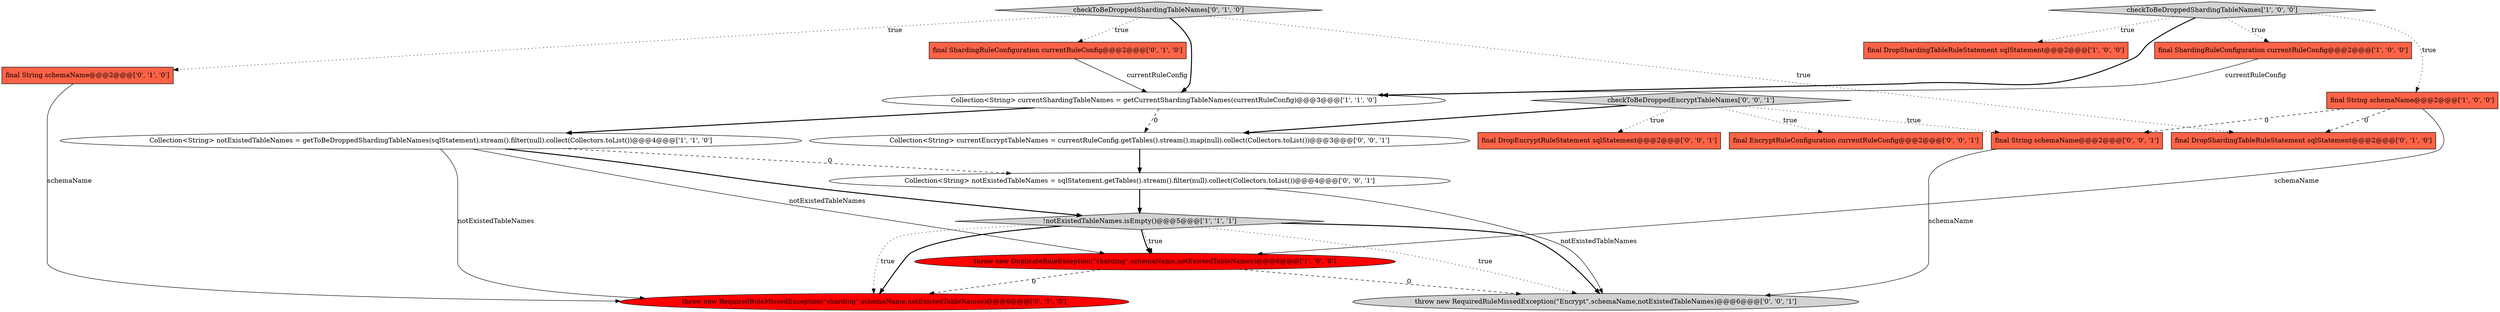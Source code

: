 digraph {
12 [style = filled, label = "throw new RequiredRuleMissedException(\"sharding\",schemaName,notExistedTableNames)@@@6@@@['0', '1', '0']", fillcolor = red, shape = ellipse image = "AAA1AAABBB2BBB"];
2 [style = filled, label = "final ShardingRuleConfiguration currentRuleConfig@@@2@@@['1', '0', '0']", fillcolor = tomato, shape = box image = "AAA0AAABBB1BBB"];
15 [style = filled, label = "final DropEncryptRuleStatement sqlStatement@@@2@@@['0', '0', '1']", fillcolor = tomato, shape = box image = "AAA0AAABBB3BBB"];
1 [style = filled, label = "final DropShardingTableRuleStatement sqlStatement@@@2@@@['1', '0', '0']", fillcolor = tomato, shape = box image = "AAA0AAABBB1BBB"];
19 [style = filled, label = "throw new RequiredRuleMissedException(\"Encrypt\",schemaName,notExistedTableNames)@@@6@@@['0', '0', '1']", fillcolor = lightgray, shape = ellipse image = "AAA0AAABBB3BBB"];
0 [style = filled, label = "Collection<String> currentShardingTableNames = getCurrentShardingTableNames(currentRuleConfig)@@@3@@@['1', '1', '0']", fillcolor = white, shape = ellipse image = "AAA0AAABBB1BBB"];
6 [style = filled, label = "!notExistedTableNames.isEmpty()@@@5@@@['1', '1', '1']", fillcolor = lightgray, shape = diamond image = "AAA0AAABBB1BBB"];
9 [style = filled, label = "final String schemaName@@@2@@@['0', '1', '0']", fillcolor = tomato, shape = box image = "AAA0AAABBB2BBB"];
18 [style = filled, label = "Collection<String> currentEncryptTableNames = currentRuleConfig.getTables().stream().map(null).collect(Collectors.toList())@@@3@@@['0', '0', '1']", fillcolor = white, shape = ellipse image = "AAA0AAABBB3BBB"];
14 [style = filled, label = "Collection<String> notExistedTableNames = sqlStatement.getTables().stream().filter(null).collect(Collectors.toList())@@@4@@@['0', '0', '1']", fillcolor = white, shape = ellipse image = "AAA0AAABBB3BBB"];
16 [style = filled, label = "checkToBeDroppedEncryptTableNames['0', '0', '1']", fillcolor = lightgray, shape = diamond image = "AAA0AAABBB3BBB"];
5 [style = filled, label = "Collection<String> notExistedTableNames = getToBeDroppedShardingTableNames(sqlStatement).stream().filter(null).collect(Collectors.toList())@@@4@@@['1', '1', '0']", fillcolor = white, shape = ellipse image = "AAA0AAABBB1BBB"];
8 [style = filled, label = "final ShardingRuleConfiguration currentRuleConfig@@@2@@@['0', '1', '0']", fillcolor = tomato, shape = box image = "AAA0AAABBB2BBB"];
13 [style = filled, label = "final EncryptRuleConfiguration currentRuleConfig@@@2@@@['0', '0', '1']", fillcolor = tomato, shape = box image = "AAA0AAABBB3BBB"];
7 [style = filled, label = "throw new DuplicateRuleException(\"sharding\",schemaName,notExistedTableNames)@@@6@@@['1', '0', '0']", fillcolor = red, shape = ellipse image = "AAA1AAABBB1BBB"];
11 [style = filled, label = "final DropShardingTableRuleStatement sqlStatement@@@2@@@['0', '1', '0']", fillcolor = tomato, shape = box image = "AAA1AAABBB2BBB"];
17 [style = filled, label = "final String schemaName@@@2@@@['0', '0', '1']", fillcolor = tomato, shape = box image = "AAA0AAABBB3BBB"];
3 [style = filled, label = "final String schemaName@@@2@@@['1', '0', '0']", fillcolor = tomato, shape = box image = "AAA1AAABBB1BBB"];
4 [style = filled, label = "checkToBeDroppedShardingTableNames['1', '0', '0']", fillcolor = lightgray, shape = diamond image = "AAA0AAABBB1BBB"];
10 [style = filled, label = "checkToBeDroppedShardingTableNames['0', '1', '0']", fillcolor = lightgray, shape = diamond image = "AAA0AAABBB2BBB"];
9->12 [style = solid, label="schemaName"];
8->0 [style = solid, label="currentRuleConfig"];
10->8 [style = dotted, label="true"];
16->18 [style = bold, label=""];
3->17 [style = dashed, label="0"];
5->14 [style = dashed, label="0"];
16->13 [style = dotted, label="true"];
5->7 [style = solid, label="notExistedTableNames"];
4->1 [style = dotted, label="true"];
3->7 [style = solid, label="schemaName"];
16->17 [style = dotted, label="true"];
2->0 [style = solid, label="currentRuleConfig"];
6->19 [style = bold, label=""];
10->9 [style = dotted, label="true"];
6->19 [style = dotted, label="true"];
5->12 [style = solid, label="notExistedTableNames"];
4->0 [style = bold, label=""];
4->3 [style = dotted, label="true"];
5->6 [style = bold, label=""];
10->11 [style = dotted, label="true"];
7->19 [style = dashed, label="0"];
10->0 [style = bold, label=""];
6->7 [style = dotted, label="true"];
17->19 [style = solid, label="schemaName"];
7->12 [style = dashed, label="0"];
0->18 [style = dashed, label="0"];
6->12 [style = dotted, label="true"];
14->19 [style = solid, label="notExistedTableNames"];
6->7 [style = bold, label=""];
18->14 [style = bold, label=""];
14->6 [style = bold, label=""];
4->2 [style = dotted, label="true"];
3->11 [style = dashed, label="0"];
0->5 [style = bold, label=""];
16->15 [style = dotted, label="true"];
6->12 [style = bold, label=""];
}

